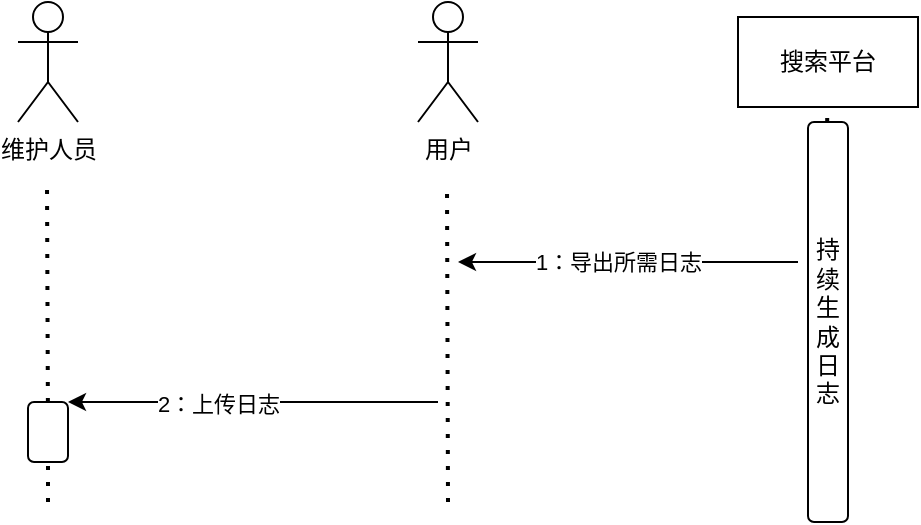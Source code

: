 <mxfile version="26.1.1">
  <diagram name="第 1 页" id="sQKyFXkG9tEpdB2zIKN7">
    <mxGraphModel dx="1495" dy="411" grid="1" gridSize="10" guides="1" tooltips="1" connect="1" arrows="1" fold="1" page="1" pageScale="1" pageWidth="827" pageHeight="1169" math="0" shadow="0">
      <root>
        <mxCell id="0" />
        <mxCell id="1" parent="0" />
        <mxCell id="QiWJ2xzHUQRs3mexZXQd-1" value="用户" style="shape=umlActor;verticalLabelPosition=bottom;verticalAlign=top;html=1;outlineConnect=0;" parent="1" vertex="1">
          <mxGeometry x="200" y="130" width="30" height="60" as="geometry" />
        </mxCell>
        <mxCell id="QiWJ2xzHUQRs3mexZXQd-2" value="" style="endArrow=none;dashed=1;html=1;dashPattern=1 3;strokeWidth=2;rounded=0;" parent="1" edge="1">
          <mxGeometry width="50" height="50" relative="1" as="geometry">
            <mxPoint x="215" y="380" as="sourcePoint" />
            <mxPoint x="214.5" y="220" as="targetPoint" />
          </mxGeometry>
        </mxCell>
        <mxCell id="QiWJ2xzHUQRs3mexZXQd-3" value="搜索平台" style="rounded=0;whiteSpace=wrap;html=1;" parent="1" vertex="1">
          <mxGeometry x="360" y="137.5" width="90" height="45" as="geometry" />
        </mxCell>
        <mxCell id="QiWJ2xzHUQRs3mexZXQd-4" value="" style="endArrow=none;dashed=1;html=1;dashPattern=1 3;strokeWidth=2;rounded=0;" parent="1" source="QiWJ2xzHUQRs3mexZXQd-7" edge="1">
          <mxGeometry width="50" height="50" relative="1" as="geometry">
            <mxPoint x="405" y="520" as="sourcePoint" />
            <mxPoint x="404.58" y="182.5" as="targetPoint" />
          </mxGeometry>
        </mxCell>
        <mxCell id="QiWJ2xzHUQRs3mexZXQd-7" value="持续生成日志" style="rounded=1;whiteSpace=wrap;html=1;" parent="1" vertex="1">
          <mxGeometry x="395" y="190" width="20" height="200" as="geometry" />
        </mxCell>
        <mxCell id="QiWJ2xzHUQRs3mexZXQd-13" value="" style="endArrow=classic;html=1;rounded=0;" parent="1" edge="1">
          <mxGeometry width="50" height="50" relative="1" as="geometry">
            <mxPoint x="390" y="260" as="sourcePoint" />
            <mxPoint x="220" y="260" as="targetPoint" />
          </mxGeometry>
        </mxCell>
        <mxCell id="QiWJ2xzHUQRs3mexZXQd-14" value="1：导出所需日志" style="edgeLabel;html=1;align=center;verticalAlign=middle;resizable=0;points=[];" parent="QiWJ2xzHUQRs3mexZXQd-13" vertex="1" connectable="0">
          <mxGeometry x="-0.166" y="1" relative="1" as="geometry">
            <mxPoint x="-19" y="-1" as="offset" />
          </mxGeometry>
        </mxCell>
        <mxCell id="QiWJ2xzHUQRs3mexZXQd-40" value="" style="endArrow=classic;html=1;rounded=0;exitX=0;exitY=1;exitDx=0;exitDy=0;" parent="1" edge="1">
          <mxGeometry width="50" height="50" relative="1" as="geometry">
            <mxPoint x="210" y="330" as="sourcePoint" />
            <mxPoint x="25" y="330" as="targetPoint" />
          </mxGeometry>
        </mxCell>
        <mxCell id="QiWJ2xzHUQRs3mexZXQd-41" value="2：上传日志" style="edgeLabel;html=1;align=center;verticalAlign=middle;resizable=0;points=[];" parent="QiWJ2xzHUQRs3mexZXQd-40" vertex="1" connectable="0">
          <mxGeometry x="0.339" y="1" relative="1" as="geometry">
            <mxPoint x="14" as="offset" />
          </mxGeometry>
        </mxCell>
        <mxCell id="QiWJ2xzHUQRs3mexZXQd-44" value="维护人员" style="shape=umlActor;verticalLabelPosition=bottom;verticalAlign=top;html=1;outlineConnect=0;" parent="1" vertex="1">
          <mxGeometry y="130" width="30" height="60" as="geometry" />
        </mxCell>
        <mxCell id="QiWJ2xzHUQRs3mexZXQd-45" value="" style="endArrow=none;dashed=1;html=1;dashPattern=1 3;strokeWidth=2;rounded=0;" parent="1" source="QiWJ2xzHUQRs3mexZXQd-46" edge="1">
          <mxGeometry width="50" height="50" relative="1" as="geometry">
            <mxPoint x="15" y="380" as="sourcePoint" />
            <mxPoint x="14.5" y="220" as="targetPoint" />
          </mxGeometry>
        </mxCell>
        <mxCell id="QiWJ2xzHUQRs3mexZXQd-47" value="" style="endArrow=none;dashed=1;html=1;dashPattern=1 3;strokeWidth=2;rounded=0;" parent="1" target="QiWJ2xzHUQRs3mexZXQd-46" edge="1">
          <mxGeometry width="50" height="50" relative="1" as="geometry">
            <mxPoint x="15" y="380" as="sourcePoint" />
            <mxPoint x="14.5" y="220" as="targetPoint" />
          </mxGeometry>
        </mxCell>
        <mxCell id="QiWJ2xzHUQRs3mexZXQd-46" value="" style="rounded=1;whiteSpace=wrap;html=1;" parent="1" vertex="1">
          <mxGeometry x="5" y="330" width="20" height="30" as="geometry" />
        </mxCell>
      </root>
    </mxGraphModel>
  </diagram>
</mxfile>
